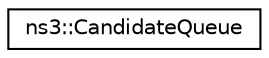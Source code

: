 digraph "Graphical Class Hierarchy"
{
 // LATEX_PDF_SIZE
  edge [fontname="Helvetica",fontsize="10",labelfontname="Helvetica",labelfontsize="10"];
  node [fontname="Helvetica",fontsize="10",shape=record];
  rankdir="LR";
  Node0 [label="ns3::CandidateQueue",height=0.2,width=0.4,color="black", fillcolor="white", style="filled",URL="$classns3_1_1_candidate_queue.html",tooltip="A Candidate Queue used in routing calculations."];
}
